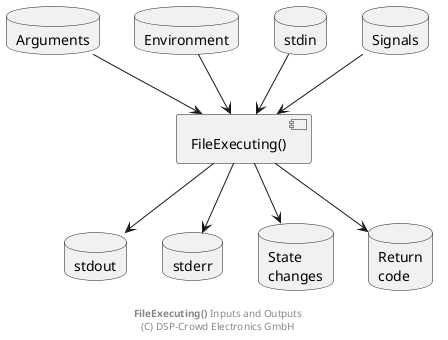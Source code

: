 
@startuml

skinparam backgroundColor #ffffff

component "FileExecuting()" as fe

database "Arguments" as args
database "Environment" as env
database "stdin" as stdin
database "Signals" as sig

database "stdout" as stdout
database "stderr" as stderr
database "State\nchanges" as states
database "Return\ncode" as res

args --> fe
env --> fe
stdin --> fe
sig --> fe

fe --> stdout
fe --> stderr
fe --> states
fe --> res

footer **FileExecuting()** Inputs and Outputs\n(C) DSP-Crowd Electronics GmbH

@enduml

